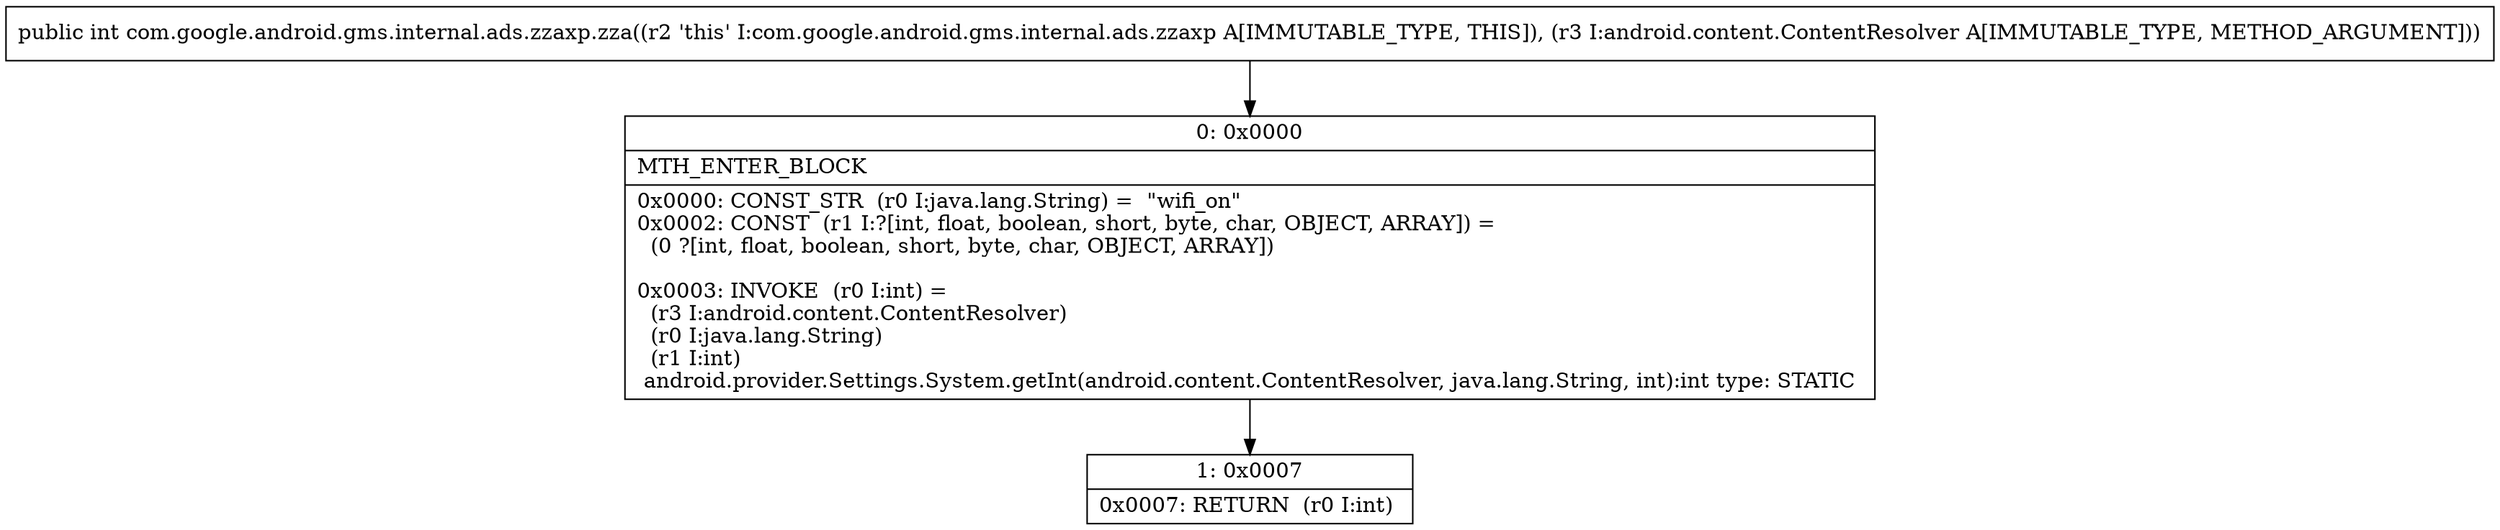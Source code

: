 digraph "CFG forcom.google.android.gms.internal.ads.zzaxp.zza(Landroid\/content\/ContentResolver;)I" {
Node_0 [shape=record,label="{0\:\ 0x0000|MTH_ENTER_BLOCK\l|0x0000: CONST_STR  (r0 I:java.lang.String) =  \"wifi_on\" \l0x0002: CONST  (r1 I:?[int, float, boolean, short, byte, char, OBJECT, ARRAY]) = \l  (0 ?[int, float, boolean, short, byte, char, OBJECT, ARRAY])\l \l0x0003: INVOKE  (r0 I:int) = \l  (r3 I:android.content.ContentResolver)\l  (r0 I:java.lang.String)\l  (r1 I:int)\l android.provider.Settings.System.getInt(android.content.ContentResolver, java.lang.String, int):int type: STATIC \l}"];
Node_1 [shape=record,label="{1\:\ 0x0007|0x0007: RETURN  (r0 I:int) \l}"];
MethodNode[shape=record,label="{public int com.google.android.gms.internal.ads.zzaxp.zza((r2 'this' I:com.google.android.gms.internal.ads.zzaxp A[IMMUTABLE_TYPE, THIS]), (r3 I:android.content.ContentResolver A[IMMUTABLE_TYPE, METHOD_ARGUMENT])) }"];
MethodNode -> Node_0;
Node_0 -> Node_1;
}

